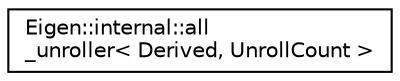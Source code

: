 digraph "Graphical Class Hierarchy"
{
  edge [fontname="Helvetica",fontsize="10",labelfontname="Helvetica",labelfontsize="10"];
  node [fontname="Helvetica",fontsize="10",shape=record];
  rankdir="LR";
  Node1 [label="Eigen::internal::all\l_unroller\< Derived, UnrollCount \>",height=0.2,width=0.4,color="black", fillcolor="white", style="filled",URL="$struct_eigen_1_1internal_1_1all__unroller.html"];
}
